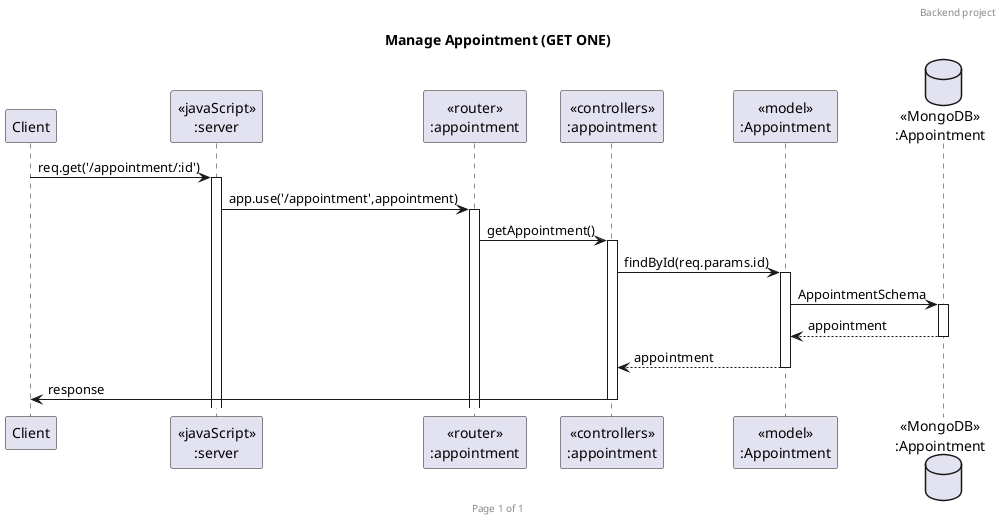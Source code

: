 @startuml Manage Appointment (GET ONE)

header Backend project 
footer Page %page% of %lastpage%
title "Manage Appointment (GET ONE)"

participant "Client" as client
participant "<<javaScript>>\n:server" as server
participant "<<router>>\n:appointment" as routerAppointmnent
participant "<<controllers>>\n:appointment" as controllerappointment
participant "<<model>>\n:Appointment" as modelAppointment
database "<<MongoDB>>\n:Appointment" as AppointmentDatabase

client->server ++:req.get('/appointment/:id')
server->routerAppointmnent ++:app.use('/appointment',appointment)
routerAppointmnent -> controllerappointment ++:getAppointment()
controllerappointment->modelAppointment ++:findById(req.params.id)
modelAppointment ->AppointmentDatabase ++: AppointmentSchema
AppointmentDatabase --> modelAppointment --: appointment
controllerappointment <-- modelAppointment --: appointment
controllerappointment->client --:response

@enduml
